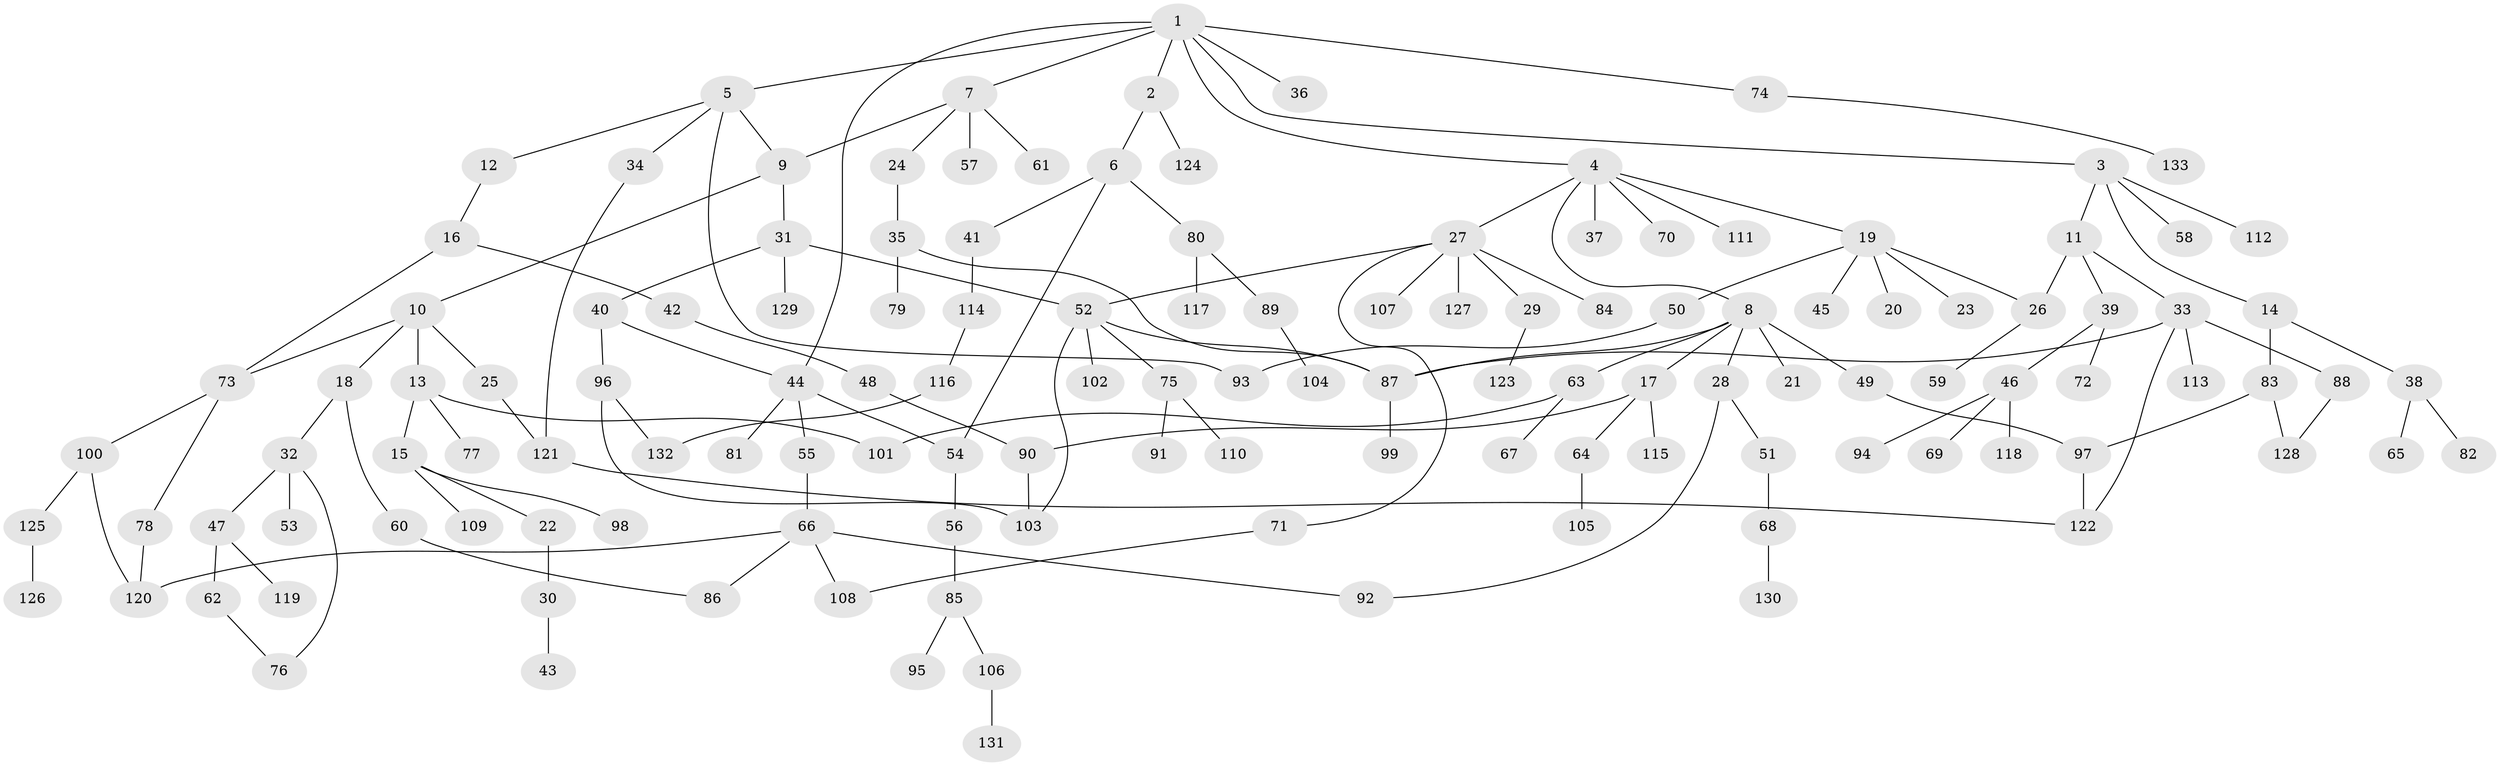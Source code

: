 // Generated by graph-tools (version 1.1) at 2025/42/03/09/25 04:42:48]
// undirected, 133 vertices, 158 edges
graph export_dot {
graph [start="1"]
  node [color=gray90,style=filled];
  1;
  2;
  3;
  4;
  5;
  6;
  7;
  8;
  9;
  10;
  11;
  12;
  13;
  14;
  15;
  16;
  17;
  18;
  19;
  20;
  21;
  22;
  23;
  24;
  25;
  26;
  27;
  28;
  29;
  30;
  31;
  32;
  33;
  34;
  35;
  36;
  37;
  38;
  39;
  40;
  41;
  42;
  43;
  44;
  45;
  46;
  47;
  48;
  49;
  50;
  51;
  52;
  53;
  54;
  55;
  56;
  57;
  58;
  59;
  60;
  61;
  62;
  63;
  64;
  65;
  66;
  67;
  68;
  69;
  70;
  71;
  72;
  73;
  74;
  75;
  76;
  77;
  78;
  79;
  80;
  81;
  82;
  83;
  84;
  85;
  86;
  87;
  88;
  89;
  90;
  91;
  92;
  93;
  94;
  95;
  96;
  97;
  98;
  99;
  100;
  101;
  102;
  103;
  104;
  105;
  106;
  107;
  108;
  109;
  110;
  111;
  112;
  113;
  114;
  115;
  116;
  117;
  118;
  119;
  120;
  121;
  122;
  123;
  124;
  125;
  126;
  127;
  128;
  129;
  130;
  131;
  132;
  133;
  1 -- 2;
  1 -- 3;
  1 -- 4;
  1 -- 5;
  1 -- 7;
  1 -- 36;
  1 -- 74;
  1 -- 44;
  2 -- 6;
  2 -- 124;
  3 -- 11;
  3 -- 14;
  3 -- 58;
  3 -- 112;
  4 -- 8;
  4 -- 19;
  4 -- 27;
  4 -- 37;
  4 -- 70;
  4 -- 111;
  5 -- 12;
  5 -- 34;
  5 -- 93;
  5 -- 9;
  6 -- 41;
  6 -- 54;
  6 -- 80;
  7 -- 9;
  7 -- 24;
  7 -- 57;
  7 -- 61;
  8 -- 17;
  8 -- 21;
  8 -- 28;
  8 -- 49;
  8 -- 63;
  8 -- 87;
  9 -- 10;
  9 -- 31;
  10 -- 13;
  10 -- 18;
  10 -- 25;
  10 -- 73;
  11 -- 26;
  11 -- 33;
  11 -- 39;
  12 -- 16;
  13 -- 15;
  13 -- 77;
  13 -- 101;
  14 -- 38;
  14 -- 83;
  15 -- 22;
  15 -- 98;
  15 -- 109;
  16 -- 42;
  16 -- 73;
  17 -- 64;
  17 -- 115;
  17 -- 90;
  18 -- 32;
  18 -- 60;
  19 -- 20;
  19 -- 23;
  19 -- 45;
  19 -- 50;
  19 -- 26;
  22 -- 30;
  24 -- 35;
  25 -- 121;
  26 -- 59;
  27 -- 29;
  27 -- 52;
  27 -- 71;
  27 -- 84;
  27 -- 107;
  27 -- 127;
  28 -- 51;
  28 -- 92;
  29 -- 123;
  30 -- 43;
  31 -- 40;
  31 -- 129;
  31 -- 52;
  32 -- 47;
  32 -- 53;
  32 -- 76;
  33 -- 88;
  33 -- 113;
  33 -- 122;
  33 -- 87;
  34 -- 121;
  35 -- 79;
  35 -- 87;
  38 -- 65;
  38 -- 82;
  39 -- 46;
  39 -- 72;
  40 -- 44;
  40 -- 96;
  41 -- 114;
  42 -- 48;
  44 -- 55;
  44 -- 81;
  44 -- 54;
  46 -- 69;
  46 -- 94;
  46 -- 118;
  47 -- 62;
  47 -- 119;
  48 -- 90;
  49 -- 97;
  50 -- 93;
  51 -- 68;
  52 -- 75;
  52 -- 87;
  52 -- 102;
  52 -- 103;
  54 -- 56;
  55 -- 66;
  56 -- 85;
  60 -- 86;
  62 -- 76;
  63 -- 67;
  63 -- 101;
  64 -- 105;
  66 -- 108;
  66 -- 86;
  66 -- 92;
  66 -- 120;
  68 -- 130;
  71 -- 108;
  73 -- 78;
  73 -- 100;
  74 -- 133;
  75 -- 91;
  75 -- 110;
  78 -- 120;
  80 -- 89;
  80 -- 117;
  83 -- 97;
  83 -- 128;
  85 -- 95;
  85 -- 106;
  87 -- 99;
  88 -- 128;
  89 -- 104;
  90 -- 103;
  96 -- 132;
  96 -- 103;
  97 -- 122;
  100 -- 120;
  100 -- 125;
  106 -- 131;
  114 -- 116;
  116 -- 132;
  121 -- 122;
  125 -- 126;
}
